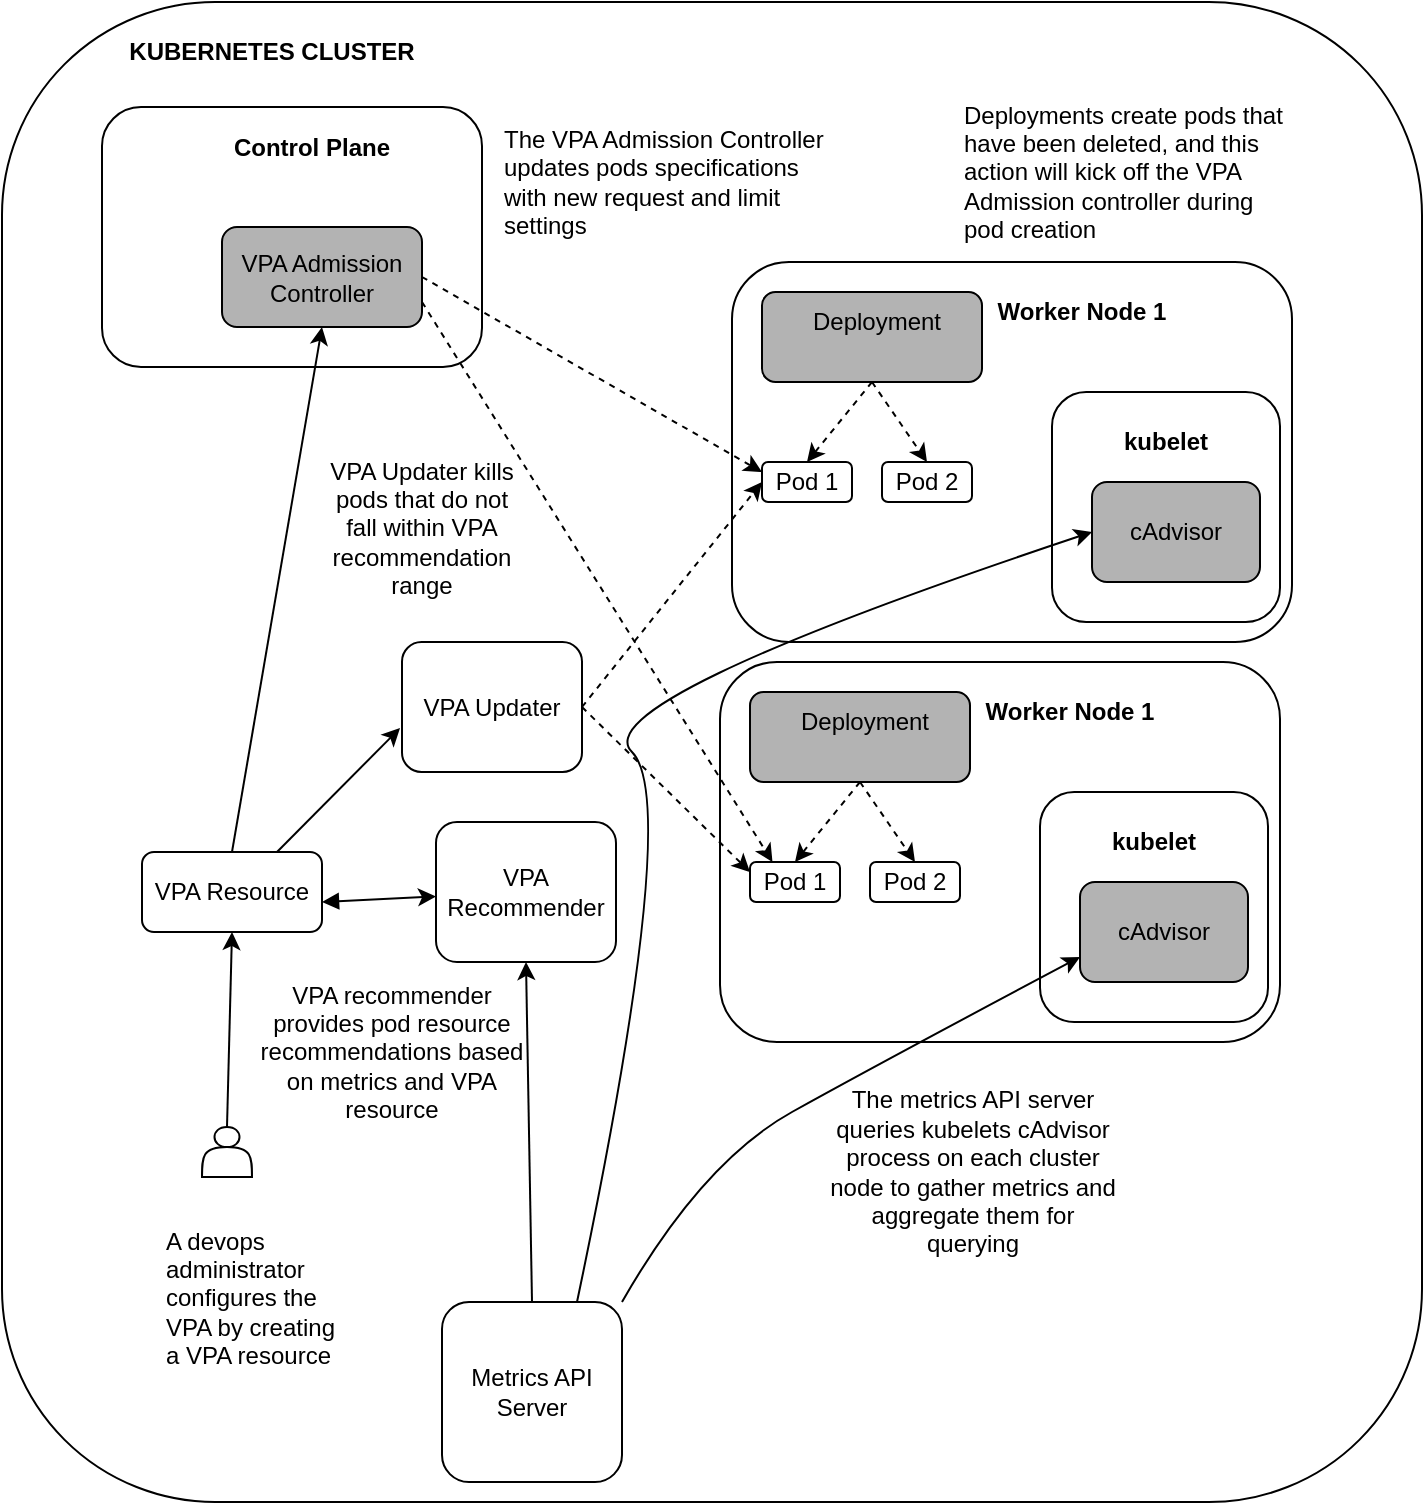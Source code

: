 <mxfile version="20.8.23" type="github">
  <diagram name="Page-1" id="jc2M-WlmoJxvr903Y05k">
    <mxGraphModel dx="1434" dy="796" grid="0" gridSize="10" guides="1" tooltips="1" connect="1" arrows="1" fold="1" page="1" pageScale="1" pageWidth="1654" pageHeight="1169" math="0" shadow="0">
      <root>
        <mxCell id="0" />
        <mxCell id="1" parent="0" />
        <mxCell id="LU-75ut4EFQWjjtrpcfp-1" value="" style="rounded=1;whiteSpace=wrap;html=1;" vertex="1" parent="1">
          <mxGeometry x="570" y="132.5" width="190" height="130" as="geometry" />
        </mxCell>
        <mxCell id="LU-75ut4EFQWjjtrpcfp-2" value="&lt;b&gt;Control Plane&lt;/b&gt;" style="text;html=1;strokeColor=none;fillColor=none;align=center;verticalAlign=middle;whiteSpace=wrap;rounded=0;" vertex="1" parent="1">
          <mxGeometry x="620" y="137.5" width="110" height="30" as="geometry" />
        </mxCell>
        <mxCell id="LU-75ut4EFQWjjtrpcfp-3" value="VPA Admission Controller" style="rounded=1;whiteSpace=wrap;html=1;fillColor=#B3B3B3;" vertex="1" parent="1">
          <mxGeometry x="630" y="192.5" width="100" height="50" as="geometry" />
        </mxCell>
        <mxCell id="LU-75ut4EFQWjjtrpcfp-4" value="VPA recommender provides pod resource recommendations based on metrics and VPA resource" style="text;html=1;strokeColor=none;fillColor=none;align=center;verticalAlign=middle;whiteSpace=wrap;rounded=0;" vertex="1" parent="1">
          <mxGeometry x="645" y="542.5" width="140" height="125" as="geometry" />
        </mxCell>
        <mxCell id="LU-75ut4EFQWjjtrpcfp-5" value="" style="rounded=1;whiteSpace=wrap;html=1;" vertex="1" parent="1">
          <mxGeometry x="885" y="210" width="280" height="190" as="geometry" />
        </mxCell>
        <mxCell id="LU-75ut4EFQWjjtrpcfp-6" value="&lt;b&gt;Worker Node 1&lt;/b&gt;" style="text;html=1;strokeColor=none;fillColor=none;align=center;verticalAlign=middle;whiteSpace=wrap;rounded=0;" vertex="1" parent="1">
          <mxGeometry x="1005" y="220" width="110" height="30" as="geometry" />
        </mxCell>
        <mxCell id="LU-75ut4EFQWjjtrpcfp-7" value="Pod 1" style="rounded=1;whiteSpace=wrap;html=1;" vertex="1" parent="1">
          <mxGeometry x="900" y="310" width="45" height="20" as="geometry" />
        </mxCell>
        <mxCell id="LU-75ut4EFQWjjtrpcfp-8" value="Pod 2" style="rounded=1;whiteSpace=wrap;html=1;" vertex="1" parent="1">
          <mxGeometry x="960" y="310" width="45" height="20" as="geometry" />
        </mxCell>
        <mxCell id="LU-75ut4EFQWjjtrpcfp-10" value="" style="rounded=1;whiteSpace=wrap;html=1;" vertex="1" parent="1">
          <mxGeometry x="1045" y="275" width="114" height="115" as="geometry" />
        </mxCell>
        <mxCell id="LU-75ut4EFQWjjtrpcfp-11" value="&lt;b&gt;kubelet&lt;/b&gt;" style="text;html=1;strokeColor=none;fillColor=none;align=center;verticalAlign=middle;whiteSpace=wrap;rounded=0;" vertex="1" parent="1">
          <mxGeometry x="1065" y="290" width="74" height="20" as="geometry" />
        </mxCell>
        <mxCell id="LU-75ut4EFQWjjtrpcfp-12" value="cAdvisor" style="rounded=1;whiteSpace=wrap;html=1;fillColor=#B3B3B3;" vertex="1" parent="1">
          <mxGeometry x="1065" y="320" width="84" height="50" as="geometry" />
        </mxCell>
        <mxCell id="LU-75ut4EFQWjjtrpcfp-13" value="" style="rounded=1;whiteSpace=wrap;html=1;fillColor=#B3B3B3;rotation=0;" vertex="1" parent="1">
          <mxGeometry x="900" y="225" width="110" height="45" as="geometry" />
        </mxCell>
        <mxCell id="LU-75ut4EFQWjjtrpcfp-15" value="Deployment" style="text;html=1;strokeColor=none;fillColor=none;align=center;verticalAlign=middle;whiteSpace=wrap;rounded=0;rotation=0;" vertex="1" parent="1">
          <mxGeometry x="900" y="230" width="115" height="20" as="geometry" />
        </mxCell>
        <mxCell id="LU-75ut4EFQWjjtrpcfp-32" value="A devops administrator configures the VPA by creating a VPA resource" style="text;html=1;strokeColor=none;fillColor=none;align=left;verticalAlign=middle;whiteSpace=wrap;rounded=0;" vertex="1" parent="1">
          <mxGeometry x="600" y="667.5" width="90" height="120" as="geometry" />
        </mxCell>
        <mxCell id="LU-75ut4EFQWjjtrpcfp-33" value="The metrics API server queries kubelets cAdvisor process on each cluster node to gather metrics and aggregate them for querying" style="text;html=1;strokeColor=none;fillColor=none;align=center;verticalAlign=middle;whiteSpace=wrap;rounded=0;" vertex="1" parent="1">
          <mxGeometry x="932.5" y="615" width="145" height="100" as="geometry" />
        </mxCell>
        <mxCell id="LU-75ut4EFQWjjtrpcfp-34" value="The VPA Admission Controller updates pods specifications with new request and limit settings&amp;nbsp;" style="text;html=1;strokeColor=none;fillColor=none;align=left;verticalAlign=middle;whiteSpace=wrap;rounded=0;movable=1;resizable=1;rotatable=1;deletable=1;editable=1;locked=0;connectable=1;" vertex="1" parent="1">
          <mxGeometry x="769" y="137.5" width="170" height="65" as="geometry" />
        </mxCell>
        <mxCell id="LU-75ut4EFQWjjtrpcfp-36" value="KUBERNETES CLUSTER" style="text;html=1;strokeColor=none;fillColor=none;align=center;verticalAlign=middle;whiteSpace=wrap;rounded=0;fontStyle=1" vertex="1" parent="1">
          <mxGeometry x="560" y="90" width="190" height="30" as="geometry" />
        </mxCell>
        <mxCell id="LU-75ut4EFQWjjtrpcfp-26" value="Metrics API &lt;br&gt;Server" style="rounded=1;whiteSpace=wrap;html=1;" vertex="1" parent="1">
          <mxGeometry x="740" y="730" width="90" height="90" as="geometry" />
        </mxCell>
        <mxCell id="LU-75ut4EFQWjjtrpcfp-47" value="" style="curved=1;endArrow=classic;html=1;rounded=0;exitX=0.75;exitY=0;exitDx=0;exitDy=0;entryX=0;entryY=0.5;entryDx=0;entryDy=0;" edge="1" parent="1" source="LU-75ut4EFQWjjtrpcfp-26" target="LU-75ut4EFQWjjtrpcfp-12">
          <mxGeometry width="50" height="50" relative="1" as="geometry">
            <mxPoint x="810" y="480" as="sourcePoint" />
            <mxPoint x="860" y="430" as="targetPoint" />
            <Array as="points">
              <mxPoint x="860" y="480" />
              <mxPoint x="810" y="430" />
            </Array>
          </mxGeometry>
        </mxCell>
        <mxCell id="LU-75ut4EFQWjjtrpcfp-48" value="VPA Recommender" style="rounded=1;whiteSpace=wrap;html=1;" vertex="1" parent="1">
          <mxGeometry x="737" y="490" width="90" height="70" as="geometry" />
        </mxCell>
        <mxCell id="LU-75ut4EFQWjjtrpcfp-49" value="" style="endArrow=classic;html=1;rounded=0;exitX=0.5;exitY=0;exitDx=0;exitDy=0;entryX=0.5;entryY=1;entryDx=0;entryDy=0;" edge="1" parent="1" source="LU-75ut4EFQWjjtrpcfp-26" target="LU-75ut4EFQWjjtrpcfp-48">
          <mxGeometry width="50" height="50" relative="1" as="geometry">
            <mxPoint x="700" y="430" as="sourcePoint" />
            <mxPoint x="710" y="440" as="targetPoint" />
          </mxGeometry>
        </mxCell>
        <mxCell id="LU-75ut4EFQWjjtrpcfp-50" value="VPA Resource" style="rounded=1;whiteSpace=wrap;html=1;" vertex="1" parent="1">
          <mxGeometry x="590" y="505" width="90" height="40" as="geometry" />
        </mxCell>
        <mxCell id="LU-75ut4EFQWjjtrpcfp-51" value="" style="endArrow=classic;html=1;rounded=0;startArrow=block;startFill=1;" edge="1" parent="1" target="LU-75ut4EFQWjjtrpcfp-48">
          <mxGeometry width="50" height="50" relative="1" as="geometry">
            <mxPoint x="680" y="530" as="sourcePoint" />
            <mxPoint x="700" y="440" as="targetPoint" />
          </mxGeometry>
        </mxCell>
        <mxCell id="LU-75ut4EFQWjjtrpcfp-53" value="" style="shape=actor;whiteSpace=wrap;html=1;" vertex="1" parent="1">
          <mxGeometry x="620" y="642.5" width="25" height="25" as="geometry" />
        </mxCell>
        <mxCell id="LU-75ut4EFQWjjtrpcfp-54" value="" style="endArrow=classic;html=1;rounded=0;exitX=0.5;exitY=0;exitDx=0;exitDy=0;entryX=0.5;entryY=1;entryDx=0;entryDy=0;" edge="1" parent="1" source="LU-75ut4EFQWjjtrpcfp-53" target="LU-75ut4EFQWjjtrpcfp-50">
          <mxGeometry width="50" height="50" relative="1" as="geometry">
            <mxPoint x="645" y="515" as="sourcePoint" />
            <mxPoint x="673" y="450" as="targetPoint" />
          </mxGeometry>
        </mxCell>
        <mxCell id="LU-75ut4EFQWjjtrpcfp-55" value="" style="endArrow=classic;html=1;rounded=0;exitX=0.5;exitY=0;exitDx=0;exitDy=0;entryX=0.5;entryY=1;entryDx=0;entryDy=0;" edge="1" parent="1" source="LU-75ut4EFQWjjtrpcfp-50" target="LU-75ut4EFQWjjtrpcfp-3">
          <mxGeometry width="50" height="50" relative="1" as="geometry">
            <mxPoint x="645" y="515" as="sourcePoint" />
            <mxPoint x="480" y="470" as="targetPoint" />
          </mxGeometry>
        </mxCell>
        <mxCell id="LU-75ut4EFQWjjtrpcfp-57" value="" style="endArrow=classic;html=1;rounded=0;dashed=1;exitX=0.5;exitY=1;exitDx=0;exitDy=0;entryX=0.5;entryY=0;entryDx=0;entryDy=0;" edge="1" parent="1" source="LU-75ut4EFQWjjtrpcfp-13" target="LU-75ut4EFQWjjtrpcfp-7">
          <mxGeometry width="50" height="50" relative="1" as="geometry">
            <mxPoint x="963" y="550" as="sourcePoint" />
            <mxPoint x="1000" y="495" as="targetPoint" />
          </mxGeometry>
        </mxCell>
        <mxCell id="LU-75ut4EFQWjjtrpcfp-58" value="" style="endArrow=classic;html=1;rounded=0;dashed=1;exitX=0.5;exitY=1;exitDx=0;exitDy=0;entryX=0.5;entryY=0;entryDx=0;entryDy=0;" edge="1" parent="1" source="LU-75ut4EFQWjjtrpcfp-13" target="LU-75ut4EFQWjjtrpcfp-8">
          <mxGeometry width="50" height="50" relative="1" as="geometry">
            <mxPoint x="965" y="280" as="sourcePoint" />
            <mxPoint x="933" y="320" as="targetPoint" />
          </mxGeometry>
        </mxCell>
        <mxCell id="LU-75ut4EFQWjjtrpcfp-59" value="" style="rounded=1;whiteSpace=wrap;html=1;" vertex="1" parent="1">
          <mxGeometry x="879" y="410" width="280" height="190" as="geometry" />
        </mxCell>
        <mxCell id="LU-75ut4EFQWjjtrpcfp-60" value="&lt;b&gt;Worker Node 1&lt;/b&gt;" style="text;html=1;strokeColor=none;fillColor=none;align=center;verticalAlign=middle;whiteSpace=wrap;rounded=0;" vertex="1" parent="1">
          <mxGeometry x="999" y="420" width="110" height="30" as="geometry" />
        </mxCell>
        <mxCell id="LU-75ut4EFQWjjtrpcfp-61" value="Pod 1" style="rounded=1;whiteSpace=wrap;html=1;" vertex="1" parent="1">
          <mxGeometry x="894" y="510" width="45" height="20" as="geometry" />
        </mxCell>
        <mxCell id="LU-75ut4EFQWjjtrpcfp-62" value="Pod 2" style="rounded=1;whiteSpace=wrap;html=1;" vertex="1" parent="1">
          <mxGeometry x="954" y="510" width="45" height="20" as="geometry" />
        </mxCell>
        <mxCell id="LU-75ut4EFQWjjtrpcfp-63" value="" style="rounded=1;whiteSpace=wrap;html=1;" vertex="1" parent="1">
          <mxGeometry x="1039" y="475" width="114" height="115" as="geometry" />
        </mxCell>
        <mxCell id="LU-75ut4EFQWjjtrpcfp-64" value="&lt;b&gt;kubelet&lt;/b&gt;" style="text;html=1;strokeColor=none;fillColor=none;align=center;verticalAlign=middle;whiteSpace=wrap;rounded=0;" vertex="1" parent="1">
          <mxGeometry x="1059" y="490" width="74" height="20" as="geometry" />
        </mxCell>
        <mxCell id="LU-75ut4EFQWjjtrpcfp-65" value="cAdvisor" style="rounded=1;whiteSpace=wrap;html=1;fillColor=#B3B3B3;" vertex="1" parent="1">
          <mxGeometry x="1059" y="520" width="84" height="50" as="geometry" />
        </mxCell>
        <mxCell id="LU-75ut4EFQWjjtrpcfp-66" value="" style="rounded=1;whiteSpace=wrap;html=1;fillColor=#B3B3B3;rotation=0;" vertex="1" parent="1">
          <mxGeometry x="894" y="425" width="110" height="45" as="geometry" />
        </mxCell>
        <mxCell id="LU-75ut4EFQWjjtrpcfp-67" value="Deployment" style="text;html=1;strokeColor=none;fillColor=none;align=center;verticalAlign=middle;whiteSpace=wrap;rounded=0;rotation=0;" vertex="1" parent="1">
          <mxGeometry x="894" y="430" width="115" height="20" as="geometry" />
        </mxCell>
        <mxCell id="LU-75ut4EFQWjjtrpcfp-68" value="" style="endArrow=classic;html=1;rounded=0;dashed=1;exitX=0.5;exitY=1;exitDx=0;exitDy=0;entryX=0.5;entryY=0;entryDx=0;entryDy=0;" edge="1" parent="1" source="LU-75ut4EFQWjjtrpcfp-66" target="LU-75ut4EFQWjjtrpcfp-61">
          <mxGeometry width="50" height="50" relative="1" as="geometry">
            <mxPoint x="957" y="750" as="sourcePoint" />
            <mxPoint x="994" y="695" as="targetPoint" />
          </mxGeometry>
        </mxCell>
        <mxCell id="LU-75ut4EFQWjjtrpcfp-69" value="" style="endArrow=classic;html=1;rounded=0;dashed=1;exitX=0.5;exitY=1;exitDx=0;exitDy=0;entryX=0.5;entryY=0;entryDx=0;entryDy=0;" edge="1" parent="1" source="LU-75ut4EFQWjjtrpcfp-66" target="LU-75ut4EFQWjjtrpcfp-62">
          <mxGeometry width="50" height="50" relative="1" as="geometry">
            <mxPoint x="959" y="480" as="sourcePoint" />
            <mxPoint x="927" y="520" as="targetPoint" />
          </mxGeometry>
        </mxCell>
        <mxCell id="LU-75ut4EFQWjjtrpcfp-70" value="" style="curved=1;endArrow=classic;html=1;rounded=0;entryX=0;entryY=0.75;entryDx=0;entryDy=0;exitX=1;exitY=0;exitDx=0;exitDy=0;" edge="1" parent="1" source="LU-75ut4EFQWjjtrpcfp-26" target="LU-75ut4EFQWjjtrpcfp-65">
          <mxGeometry width="50" height="50" relative="1" as="geometry">
            <mxPoint x="790" y="618" as="sourcePoint" />
            <mxPoint x="1070" y="562" as="targetPoint" />
            <Array as="points">
              <mxPoint x="870" y="660" />
              <mxPoint x="960" y="610" />
            </Array>
          </mxGeometry>
        </mxCell>
        <mxCell id="LU-75ut4EFQWjjtrpcfp-71" value="VPA Updater" style="rounded=1;whiteSpace=wrap;html=1;" vertex="1" parent="1">
          <mxGeometry x="720" y="400" width="90" height="65" as="geometry" />
        </mxCell>
        <mxCell id="LU-75ut4EFQWjjtrpcfp-72" value="" style="endArrow=classic;html=1;rounded=0;exitX=0.75;exitY=0;exitDx=0;exitDy=0;entryX=-0.011;entryY=0.662;entryDx=0;entryDy=0;entryPerimeter=0;" edge="1" parent="1" source="LU-75ut4EFQWjjtrpcfp-50" target="LU-75ut4EFQWjjtrpcfp-71">
          <mxGeometry width="50" height="50" relative="1" as="geometry">
            <mxPoint x="700" y="440" as="sourcePoint" />
            <mxPoint x="750" y="390" as="targetPoint" />
          </mxGeometry>
        </mxCell>
        <mxCell id="LU-75ut4EFQWjjtrpcfp-74" value="" style="endArrow=classic;html=1;rounded=0;exitX=1;exitY=0.5;exitDx=0;exitDy=0;dashed=1;entryX=0;entryY=0.25;entryDx=0;entryDy=0;" edge="1" parent="1" source="LU-75ut4EFQWjjtrpcfp-71" target="LU-75ut4EFQWjjtrpcfp-61">
          <mxGeometry width="50" height="50" relative="1" as="geometry">
            <mxPoint x="770" y="480" as="sourcePoint" />
            <mxPoint x="820" y="430" as="targetPoint" />
          </mxGeometry>
        </mxCell>
        <mxCell id="LU-75ut4EFQWjjtrpcfp-77" value="" style="endArrow=classic;html=1;rounded=0;exitX=1;exitY=0.5;exitDx=0;exitDy=0;dashed=1;entryX=0;entryY=0.5;entryDx=0;entryDy=0;" edge="1" parent="1" source="LU-75ut4EFQWjjtrpcfp-71" target="LU-75ut4EFQWjjtrpcfp-7">
          <mxGeometry width="50" height="50" relative="1" as="geometry">
            <mxPoint x="1190" y="80" as="sourcePoint" />
            <mxPoint x="1307" y="197" as="targetPoint" />
          </mxGeometry>
        </mxCell>
        <mxCell id="LU-75ut4EFQWjjtrpcfp-78" value="" style="endArrow=classic;html=1;rounded=0;exitX=1;exitY=0.5;exitDx=0;exitDy=0;dashed=1;entryX=0;entryY=0.25;entryDx=0;entryDy=0;" edge="1" parent="1" source="LU-75ut4EFQWjjtrpcfp-3" target="LU-75ut4EFQWjjtrpcfp-7">
          <mxGeometry width="50" height="50" relative="1" as="geometry">
            <mxPoint x="800" y="403" as="sourcePoint" />
            <mxPoint x="910" y="330" as="targetPoint" />
          </mxGeometry>
        </mxCell>
        <mxCell id="LU-75ut4EFQWjjtrpcfp-79" value="" style="endArrow=classic;html=1;rounded=0;exitX=1;exitY=0.75;exitDx=0;exitDy=0;dashed=1;entryX=0.25;entryY=0;entryDx=0;entryDy=0;" edge="1" parent="1" source="LU-75ut4EFQWjjtrpcfp-3" target="LU-75ut4EFQWjjtrpcfp-61">
          <mxGeometry width="50" height="50" relative="1" as="geometry">
            <mxPoint x="700" y="255" as="sourcePoint" />
            <mxPoint x="910" y="325" as="targetPoint" />
          </mxGeometry>
        </mxCell>
        <mxCell id="LU-75ut4EFQWjjtrpcfp-80" value="VPA Updater kills pods that do not fall within VPA recommendation range" style="text;html=1;strokeColor=none;fillColor=none;align=center;verticalAlign=middle;whiteSpace=wrap;rounded=0;" vertex="1" parent="1">
          <mxGeometry x="680" y="290" width="100" height="105" as="geometry" />
        </mxCell>
        <mxCell id="LU-75ut4EFQWjjtrpcfp-81" value="Deployments create pods that have been deleted, and this action will kick off the VPA Admission controller during pod creation" style="text;html=1;strokeColor=none;fillColor=none;align=left;verticalAlign=middle;whiteSpace=wrap;rounded=0;movable=1;resizable=1;rotatable=1;deletable=1;editable=1;locked=0;connectable=1;" vertex="1" parent="1">
          <mxGeometry x="999" y="132.5" width="170" height="65" as="geometry" />
        </mxCell>
        <mxCell id="LU-75ut4EFQWjjtrpcfp-83" value="" style="rounded=1;whiteSpace=wrap;html=1;fillColor=none;" vertex="1" parent="1">
          <mxGeometry x="520" y="80" width="710" height="750" as="geometry" />
        </mxCell>
      </root>
    </mxGraphModel>
  </diagram>
</mxfile>
